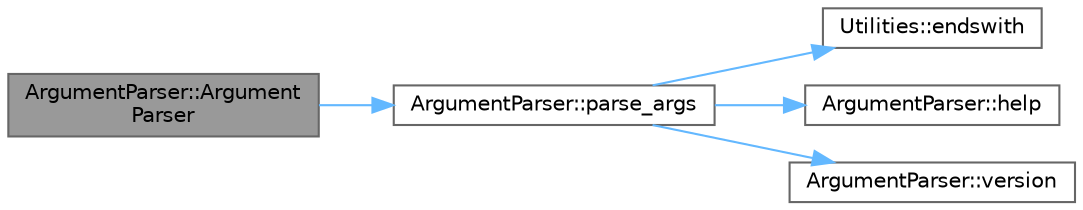 digraph "ArgumentParser::ArgumentParser"
{
 // LATEX_PDF_SIZE
  bgcolor="transparent";
  edge [fontname=Helvetica,fontsize=10,labelfontname=Helvetica,labelfontsize=10];
  node [fontname=Helvetica,fontsize=10,shape=box,height=0.2,width=0.4];
  rankdir="LR";
  Node1 [id="Node000001",label="ArgumentParser::Argument\lParser",height=0.2,width=0.4,color="gray40", fillcolor="grey60", style="filled", fontcolor="black",tooltip="Constructor: parses command-line arguments."];
  Node1 -> Node2 [id="edge1_Node000001_Node000002",color="steelblue1",style="solid",tooltip=" "];
  Node2 [id="Node000002",label="ArgumentParser::parse_args",height=0.2,width=0.4,color="grey40", fillcolor="white", style="filled",URL="$class_argument_parser.html#a61f6404e94168a213cd24dd1e13b4370",tooltip="Parse the provided arguments."];
  Node2 -> Node3 [id="edge2_Node000002_Node000003",color="steelblue1",style="solid",tooltip=" "];
  Node3 [id="Node000003",label="Utilities::endswith",height=0.2,width=0.4,color="grey40", fillcolor="white", style="filled",URL="$namespace_utilities.html#aececc4bc6ac0f7df214b11b5c2600d29",tooltip="Check if a string ends with a given suffix."];
  Node2 -> Node4 [id="edge3_Node000002_Node000004",color="steelblue1",style="solid",tooltip=" "];
  Node4 [id="Node000004",label="ArgumentParser::help",height=0.2,width=0.4,color="grey40", fillcolor="white", style="filled",URL="$class_argument_parser.html#a6d1141fd56c0e55be755064767e4fe96",tooltip="Print help message to stdout."];
  Node2 -> Node5 [id="edge4_Node000002_Node000005",color="steelblue1",style="solid",tooltip=" "];
  Node5 [id="Node000005",label="ArgumentParser::version",height=0.2,width=0.4,color="grey40", fillcolor="white", style="filled",URL="$class_argument_parser.html#af84344c2faf5ba14264139a4e5a68751",tooltip="Print version information to stdout."];
}

